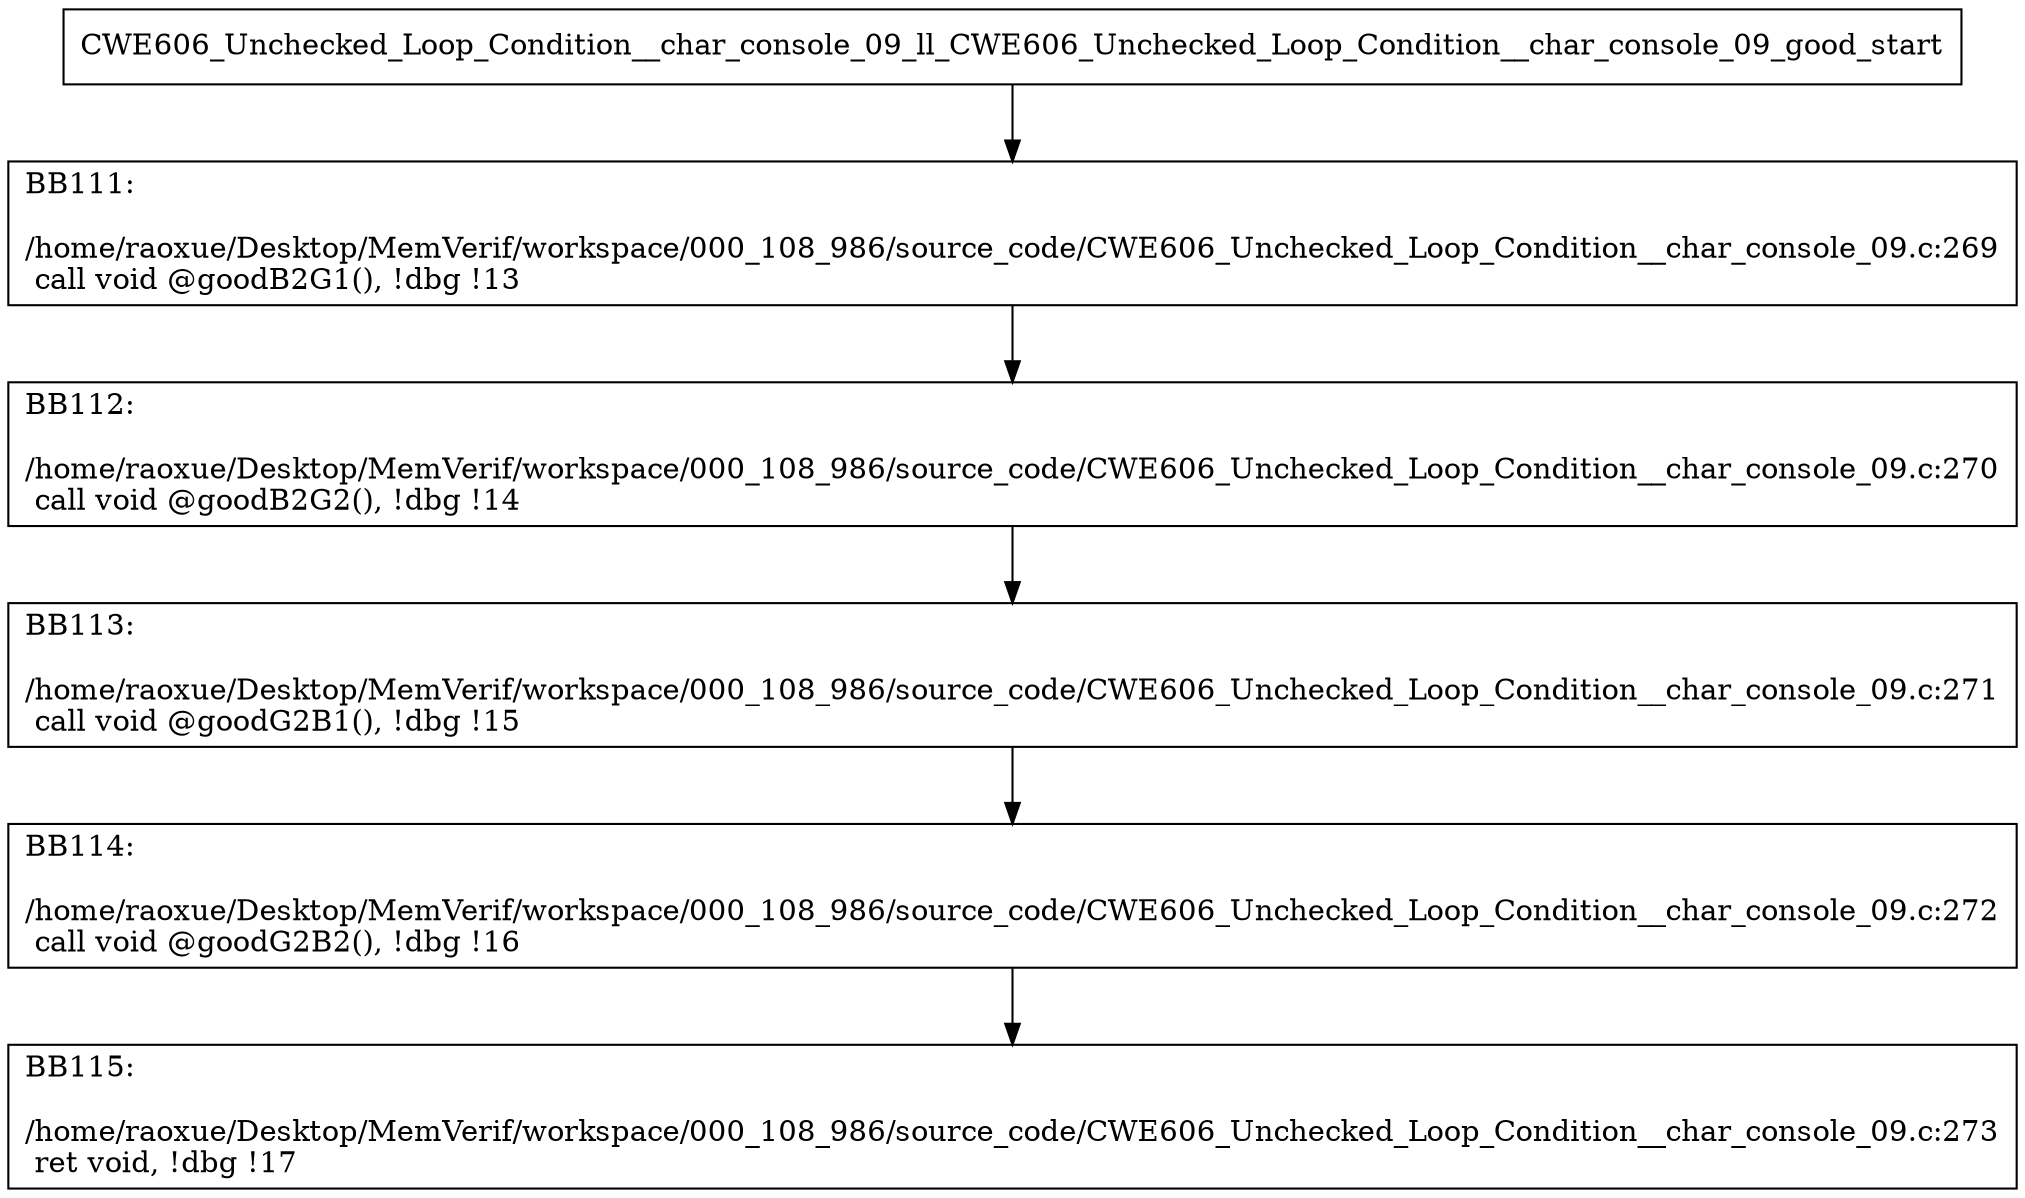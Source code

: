 digraph "CFG for'CWE606_Unchecked_Loop_Condition__char_console_09_ll_CWE606_Unchecked_Loop_Condition__char_console_09_good' function" {
	BBCWE606_Unchecked_Loop_Condition__char_console_09_ll_CWE606_Unchecked_Loop_Condition__char_console_09_good_start[shape=record,label="{CWE606_Unchecked_Loop_Condition__char_console_09_ll_CWE606_Unchecked_Loop_Condition__char_console_09_good_start}"];
	BBCWE606_Unchecked_Loop_Condition__char_console_09_ll_CWE606_Unchecked_Loop_Condition__char_console_09_good_start-> CWE606_Unchecked_Loop_Condition__char_console_09_ll_CWE606_Unchecked_Loop_Condition__char_console_09_goodBB111;
	CWE606_Unchecked_Loop_Condition__char_console_09_ll_CWE606_Unchecked_Loop_Condition__char_console_09_goodBB111 [shape=record, label="{BB111:\l\l/home/raoxue/Desktop/MemVerif/workspace/000_108_986/source_code/CWE606_Unchecked_Loop_Condition__char_console_09.c:269\l
  call void @goodB2G1(), !dbg !13\l
}"];
	CWE606_Unchecked_Loop_Condition__char_console_09_ll_CWE606_Unchecked_Loop_Condition__char_console_09_goodBB111-> CWE606_Unchecked_Loop_Condition__char_console_09_ll_CWE606_Unchecked_Loop_Condition__char_console_09_goodBB112;
	CWE606_Unchecked_Loop_Condition__char_console_09_ll_CWE606_Unchecked_Loop_Condition__char_console_09_goodBB112 [shape=record, label="{BB112:\l\l/home/raoxue/Desktop/MemVerif/workspace/000_108_986/source_code/CWE606_Unchecked_Loop_Condition__char_console_09.c:270\l
  call void @goodB2G2(), !dbg !14\l
}"];
	CWE606_Unchecked_Loop_Condition__char_console_09_ll_CWE606_Unchecked_Loop_Condition__char_console_09_goodBB112-> CWE606_Unchecked_Loop_Condition__char_console_09_ll_CWE606_Unchecked_Loop_Condition__char_console_09_goodBB113;
	CWE606_Unchecked_Loop_Condition__char_console_09_ll_CWE606_Unchecked_Loop_Condition__char_console_09_goodBB113 [shape=record, label="{BB113:\l\l/home/raoxue/Desktop/MemVerif/workspace/000_108_986/source_code/CWE606_Unchecked_Loop_Condition__char_console_09.c:271\l
  call void @goodG2B1(), !dbg !15\l
}"];
	CWE606_Unchecked_Loop_Condition__char_console_09_ll_CWE606_Unchecked_Loop_Condition__char_console_09_goodBB113-> CWE606_Unchecked_Loop_Condition__char_console_09_ll_CWE606_Unchecked_Loop_Condition__char_console_09_goodBB114;
	CWE606_Unchecked_Loop_Condition__char_console_09_ll_CWE606_Unchecked_Loop_Condition__char_console_09_goodBB114 [shape=record, label="{BB114:\l\l/home/raoxue/Desktop/MemVerif/workspace/000_108_986/source_code/CWE606_Unchecked_Loop_Condition__char_console_09.c:272\l
  call void @goodG2B2(), !dbg !16\l
}"];
	CWE606_Unchecked_Loop_Condition__char_console_09_ll_CWE606_Unchecked_Loop_Condition__char_console_09_goodBB114-> CWE606_Unchecked_Loop_Condition__char_console_09_ll_CWE606_Unchecked_Loop_Condition__char_console_09_goodBB115;
	CWE606_Unchecked_Loop_Condition__char_console_09_ll_CWE606_Unchecked_Loop_Condition__char_console_09_goodBB115 [shape=record, label="{BB115:\l\l/home/raoxue/Desktop/MemVerif/workspace/000_108_986/source_code/CWE606_Unchecked_Loop_Condition__char_console_09.c:273\l
  ret void, !dbg !17\l
}"];
}
